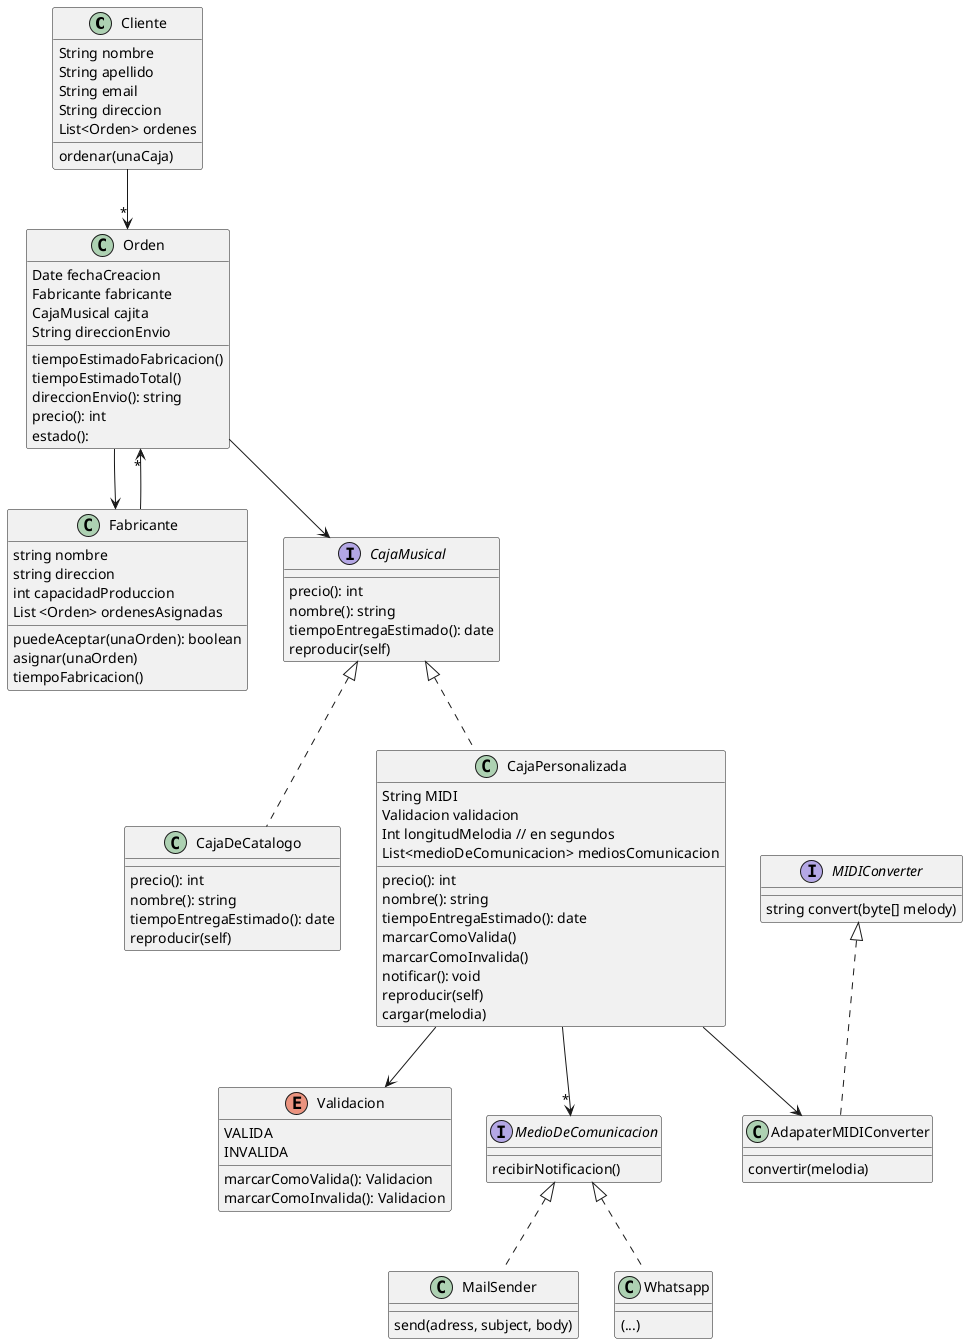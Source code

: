 @startuml
'https://plantuml.com/class-diagram

class Cliente{
String nombre
String apellido
String email
String direccion
List<Orden> ordenes
ordenar(unaCaja)
}

Cliente -->"*" Orden

class Orden{
Date fechaCreacion
Fabricante fabricante
CajaMusical cajita
String direccionEnvio
tiempoEstimadoFabricacion()
tiempoEstimadoTotal()
direccionEnvio(): string
precio(): int
estado():
}
Orden --> Fabricante
Orden --> CajaMusical

interface CajaMusical{
precio(): int
nombre(): string
tiempoEntregaEstimado(): date
reproducir(self)
}

class CajaDeCatalogo implements CajaMusical{
precio(): int
nombre(): string
tiempoEntregaEstimado(): date
reproducir(self)
}

class CajaPersonalizada implements CajaMusical{
String MIDI
Validacion validacion
Int longitudMelodia // en segundos
List<medioDeComunicacion> mediosComunicacion
precio(): int
nombre(): string
tiempoEntregaEstimado(): date
marcarComoValida()
marcarComoInvalida()
notificar(): void
reproducir(self)
cargar(melodia)
}

CajaPersonalizada --> Validacion
'enum con compartamiento
enum Validacion{
VALIDA
INVALIDA
marcarComoValida(): Validacion
marcarComoInvalida(): Validacion
}

interface MIDIConverter{
string convert(byte[] melody)
}

class AdapaterMIDIConverter implements MIDIConverter{
    convertir(melodia)
}

CajaPersonalizada --> AdapaterMIDIConverter
CajaPersonalizada -->"*" MedioDeComunicacion

interface MedioDeComunicacion{
    recibirNotificacion()
}

class MailSender implements MedioDeComunicacion{
send(adress, subject, body)
}

class Whatsapp implements MedioDeComunicacion{
(...)
}

Fabricante -->"*" Orden

class Fabricante{
string nombre
string direccion
int capacidadProduccion
List <Orden> ordenesAsignadas
puedeAceptar(unaOrden): boolean
asignar(unaOrden)
tiempoFabricacion()
}

@enduml